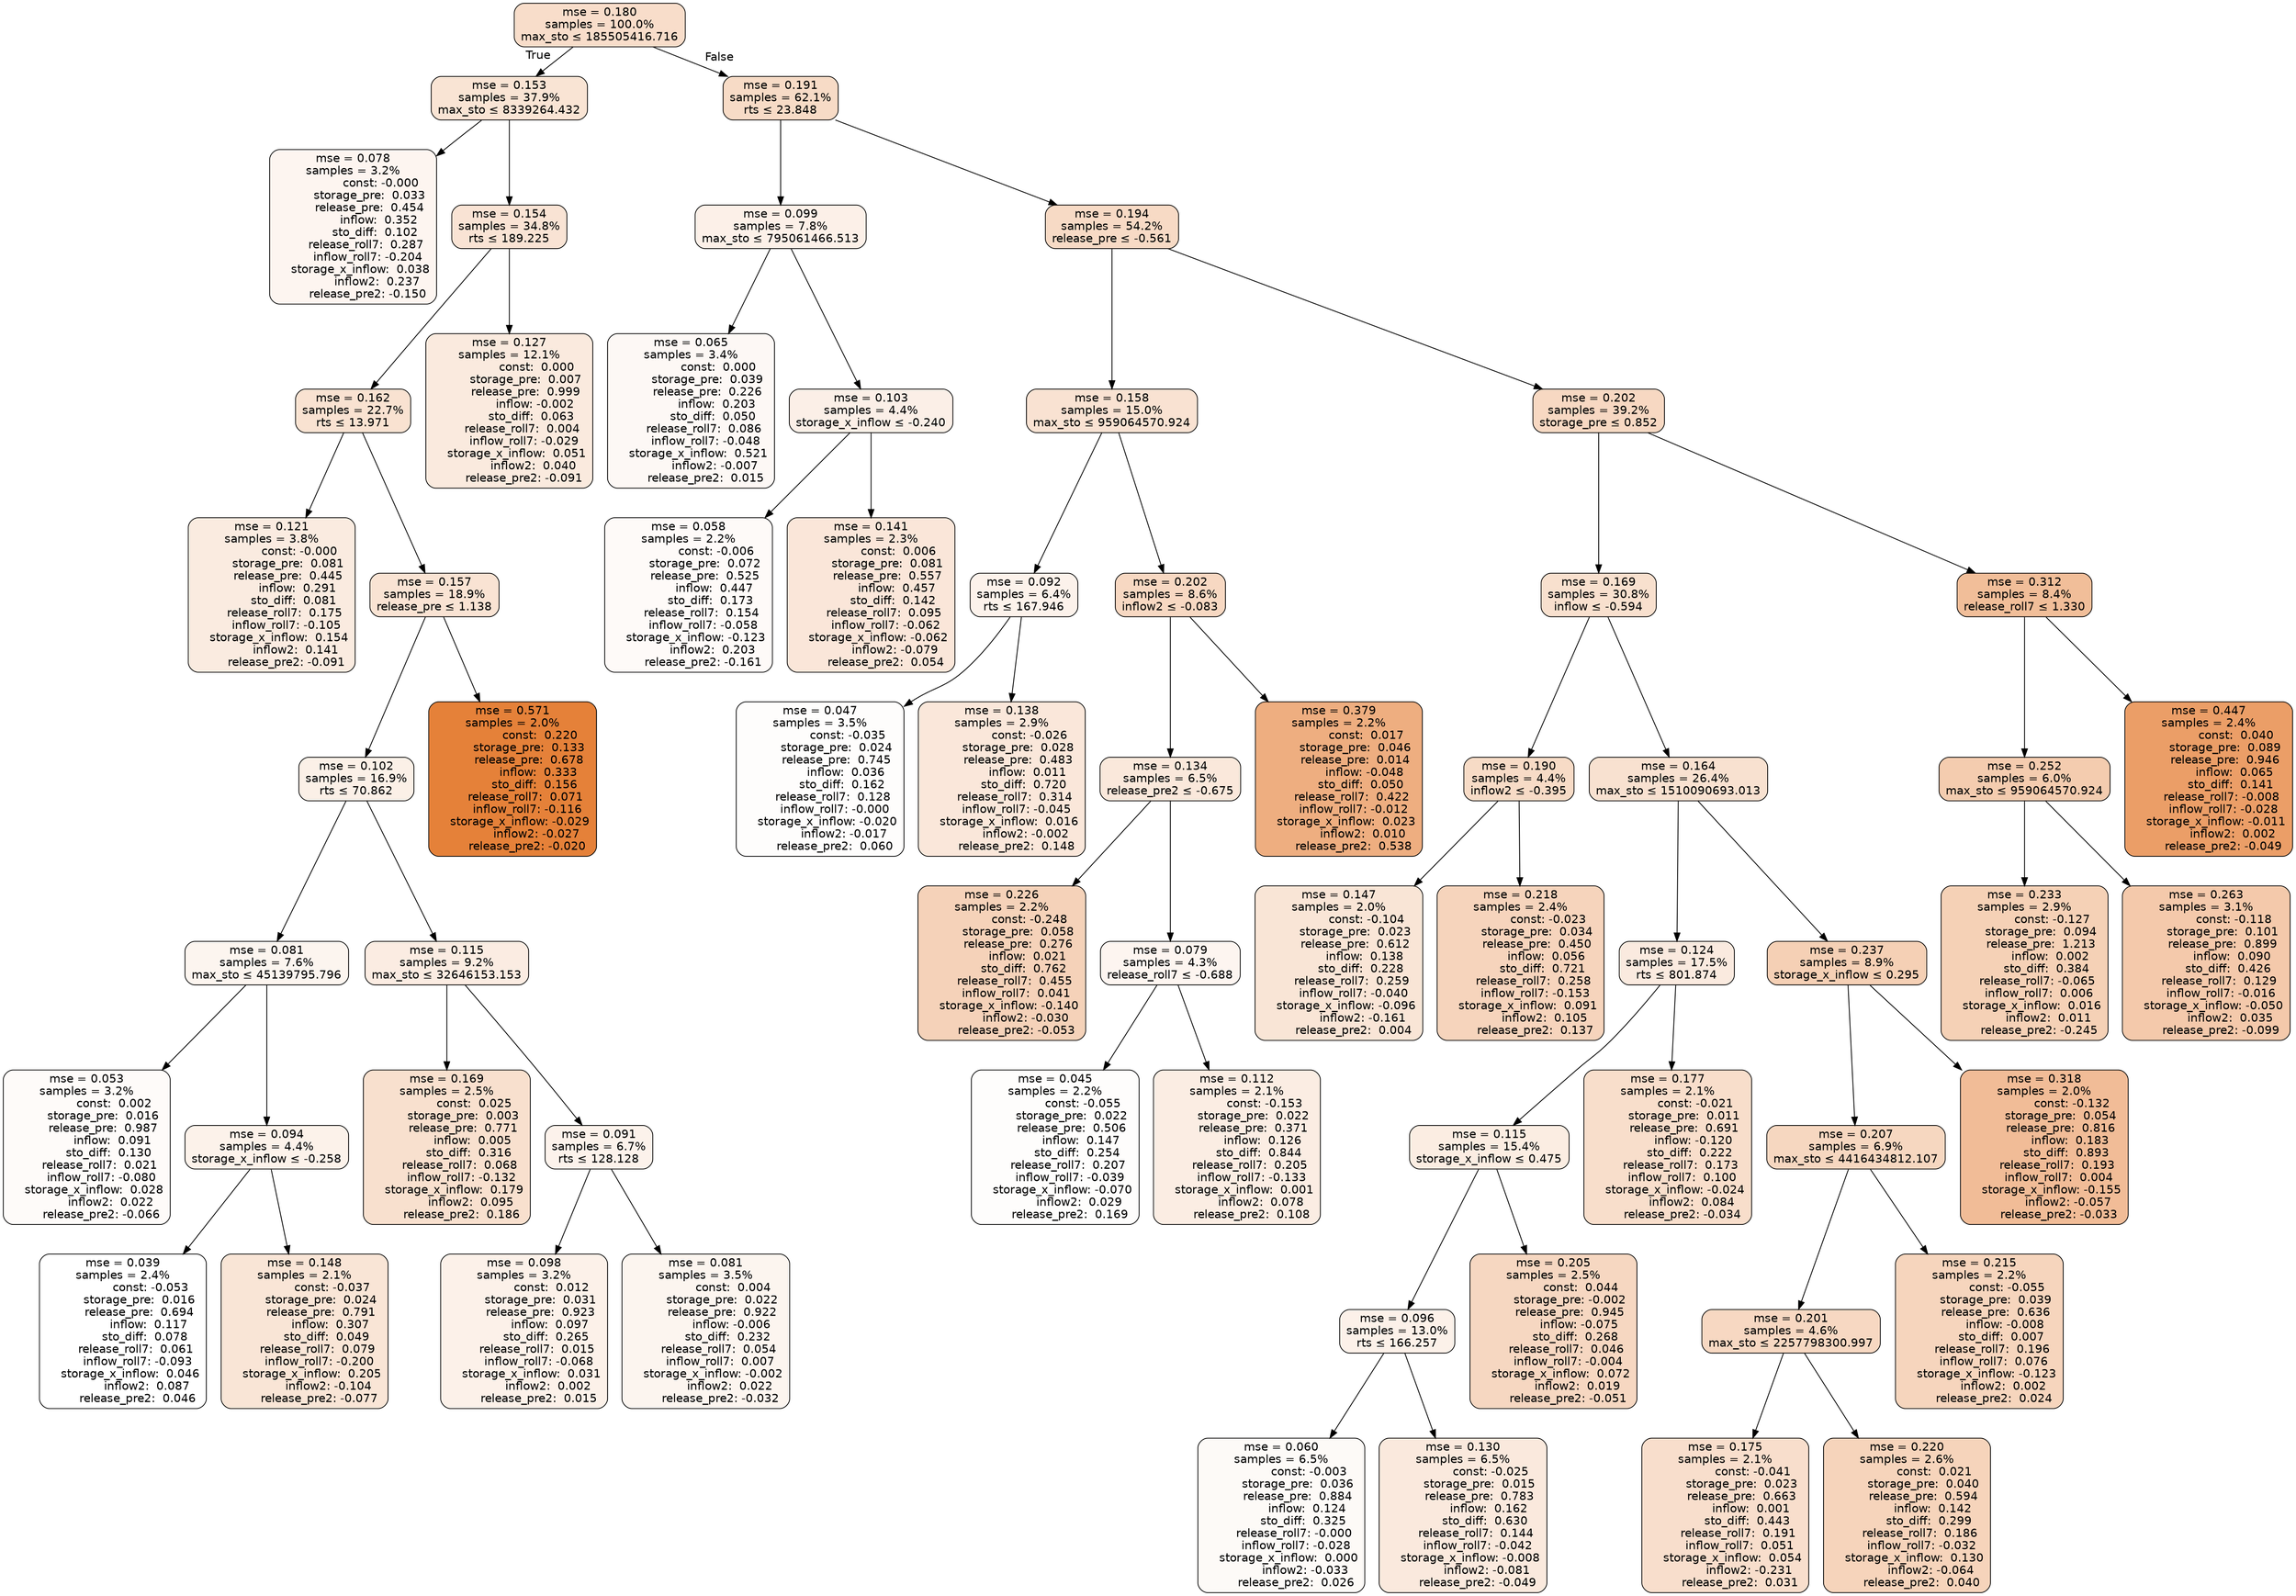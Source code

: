 digraph tree {
bgcolor="transparent"
node [shape=rectangle, style="filled, rounded", color="black", fontname=helvetica] ;
edge [fontname=helvetica] ;
	"0" [label="mse = 0.180
samples = 100.0%
max_sto &le; 185505416.716", fillcolor="#f8ddca"]
	"1" [label="mse = 0.153
samples = 37.9%
max_sto &le; 8339264.432", fillcolor="#f9e4d4"]
	"2" [label="mse = 0.078
samples = 3.2%
               const: -0.000
         storage_pre:  0.033
         release_pre:  0.454
              inflow:  0.352
            sto_diff:  0.102
       release_roll7:  0.287
        inflow_roll7: -0.204
    storage_x_inflow:  0.038
             inflow2:  0.237
        release_pre2: -0.150", fillcolor="#fdf5f0"]
	"3" [label="mse = 0.154
samples = 34.8%
rts &le; 189.225", fillcolor="#f9e3d4"]
	"4" [label="mse = 0.162
samples = 22.7%
rts &le; 13.971", fillcolor="#f9e2d1"]
	"5" [label="mse = 0.121
samples = 3.8%
               const: -0.000
         storage_pre:  0.081
         release_pre:  0.445
              inflow:  0.291
            sto_diff:  0.081
       release_roll7:  0.175
        inflow_roll7: -0.105
    storage_x_inflow:  0.154
             inflow2:  0.141
        release_pre2: -0.091", fillcolor="#faebe0"]
	"6" [label="mse = 0.157
samples = 18.9%
release_pre &le; 1.138", fillcolor="#f9e3d3"]
	"7" [label="mse = 0.102
samples = 16.9%
rts &le; 70.862", fillcolor="#fbf0e7"]
	"8" [label="mse = 0.081
samples = 7.6%
max_sto &le; 45139795.796", fillcolor="#fcf5ef"]
	"9" [label="mse = 0.053
samples = 3.2%
               const:  0.002
         storage_pre:  0.016
         release_pre:  0.987
              inflow:  0.091
            sto_diff:  0.130
       release_roll7:  0.021
        inflow_roll7: -0.080
    storage_x_inflow:  0.028
             inflow2:  0.022
        release_pre2: -0.066", fillcolor="#fefbf9"]
	"10" [label="mse = 0.094
samples = 4.4%
storage_x_inflow &le; -0.258", fillcolor="#fcf2ea"]
	"11" [label="mse = 0.039
samples = 2.4%
               const: -0.053
         storage_pre:  0.016
         release_pre:  0.694
              inflow:  0.117
            sto_diff:  0.078
       release_roll7:  0.061
        inflow_roll7: -0.093
    storage_x_inflow:  0.046
             inflow2:  0.087
        release_pre2:  0.046", fillcolor="#ffffff"]
	"12" [label="mse = 0.148
samples = 2.1%
               const: -0.037
         storage_pre:  0.024
         release_pre:  0.791
              inflow:  0.307
            sto_diff:  0.049
       release_roll7:  0.079
        inflow_roll7: -0.200
    storage_x_inflow:  0.205
             inflow2: -0.104
        release_pre2: -0.077", fillcolor="#f9e5d6"]
	"13" [label="mse = 0.115
samples = 9.2%
max_sto &le; 32646153.153", fillcolor="#fbece2"]
	"14" [label="mse = 0.169
samples = 2.5%
               const:  0.025
         storage_pre:  0.003
         release_pre:  0.771
              inflow:  0.005
            sto_diff:  0.316
       release_roll7:  0.068
        inflow_roll7: -0.132
    storage_x_inflow:  0.179
             inflow2:  0.095
        release_pre2:  0.186", fillcolor="#f8e0ce"]
	"15" [label="mse = 0.091
samples = 6.7%
rts &le; 128.128", fillcolor="#fcf2eb"]
	"16" [label="mse = 0.098
samples = 3.2%
               const:  0.012
         storage_pre:  0.031
         release_pre:  0.923
              inflow:  0.097
            sto_diff:  0.265
       release_roll7:  0.015
        inflow_roll7: -0.068
    storage_x_inflow:  0.031
             inflow2:  0.002
        release_pre2:  0.015", fillcolor="#fcf1e9"]
	"17" [label="mse = 0.081
samples = 3.5%
               const:  0.004
         storage_pre:  0.022
         release_pre:  0.922
              inflow: -0.006
            sto_diff:  0.232
       release_roll7:  0.054
        inflow_roll7:  0.007
    storage_x_inflow: -0.002
             inflow2:  0.022
        release_pre2: -0.032", fillcolor="#fcf5ef"]
	"18" [label="mse = 0.571
samples = 2.0%
               const:  0.220
         storage_pre:  0.133
         release_pre:  0.678
              inflow:  0.333
            sto_diff:  0.156
       release_roll7:  0.071
        inflow_roll7: -0.116
    storage_x_inflow: -0.029
             inflow2: -0.027
        release_pre2: -0.020", fillcolor="#e58139"]
	"19" [label="mse = 0.127
samples = 12.1%
               const:  0.000
         storage_pre:  0.007
         release_pre:  0.999
              inflow: -0.002
            sto_diff:  0.063
       release_roll7:  0.004
        inflow_roll7: -0.029
    storage_x_inflow:  0.051
             inflow2:  0.040
        release_pre2: -0.091", fillcolor="#faeade"]
	"20" [label="mse = 0.191
samples = 62.1%
rts &le; 23.848", fillcolor="#f7dbc6"]
	"21" [label="mse = 0.099
samples = 7.8%
max_sto &le; 795061466.513", fillcolor="#fcf0e8"]
	"22" [label="mse = 0.065
samples = 3.4%
               const:  0.000
         storage_pre:  0.039
         release_pre:  0.226
              inflow:  0.203
            sto_diff:  0.050
       release_roll7:  0.086
        inflow_roll7: -0.048
    storage_x_inflow:  0.521
             inflow2: -0.007
        release_pre2:  0.015", fillcolor="#fdf8f5"]
	"23" [label="mse = 0.103
samples = 4.4%
storage_x_inflow &le; -0.240", fillcolor="#fbefe7"]
	"24" [label="mse = 0.058
samples = 2.2%
               const: -0.006
         storage_pre:  0.072
         release_pre:  0.525
              inflow:  0.447
            sto_diff:  0.173
       release_roll7:  0.154
        inflow_roll7: -0.058
    storage_x_inflow: -0.123
             inflow2:  0.203
        release_pre2: -0.161", fillcolor="#fefaf8"]
	"25" [label="mse = 0.141
samples = 2.3%
               const:  0.006
         storage_pre:  0.081
         release_pre:  0.557
              inflow:  0.457
            sto_diff:  0.142
       release_roll7:  0.095
        inflow_roll7: -0.062
    storage_x_inflow: -0.062
             inflow2: -0.079
        release_pre2:  0.054", fillcolor="#fae6d9"]
	"26" [label="mse = 0.194
samples = 54.2%
release_pre &le; -0.561", fillcolor="#f7dac5"]
	"27" [label="mse = 0.158
samples = 15.0%
max_sto &le; 959064570.924", fillcolor="#f9e2d2"]
	"28" [label="mse = 0.092
samples = 6.4%
rts &le; 167.946", fillcolor="#fcf2eb"]
	"29" [label="mse = 0.047
samples = 3.5%
               const: -0.035
         storage_pre:  0.024
         release_pre:  0.745
              inflow:  0.036
            sto_diff:  0.162
       release_roll7:  0.128
        inflow_roll7: -0.000
    storage_x_inflow: -0.020
             inflow2: -0.017
        release_pre2:  0.060", fillcolor="#fefdfc"]
	"30" [label="mse = 0.138
samples = 2.9%
               const: -0.026
         storage_pre:  0.028
         release_pre:  0.483
              inflow:  0.011
            sto_diff:  0.720
       release_roll7:  0.314
        inflow_roll7: -0.045
    storage_x_inflow:  0.016
             inflow2: -0.002
        release_pre2:  0.148", fillcolor="#fae7da"]
	"31" [label="mse = 0.202
samples = 8.6%
inflow2 &le; -0.083", fillcolor="#f7d8c2"]
	"32" [label="mse = 0.134
samples = 6.5%
release_pre2 &le; -0.675", fillcolor="#fae8db"]
	"33" [label="mse = 0.226
samples = 2.2%
               const: -0.248
         storage_pre:  0.058
         release_pre:  0.276
              inflow:  0.021
            sto_diff:  0.762
       release_roll7:  0.455
        inflow_roll7:  0.041
    storage_x_inflow: -0.140
             inflow2: -0.030
        release_pre2: -0.053", fillcolor="#f5d2b9"]
	"34" [label="mse = 0.079
samples = 4.3%
release_roll7 &le; -0.688", fillcolor="#fdf5f0"]
	"35" [label="mse = 0.045
samples = 2.2%
               const: -0.055
         storage_pre:  0.022
         release_pre:  0.506
              inflow:  0.147
            sto_diff:  0.254
       release_roll7:  0.207
        inflow_roll7: -0.039
    storage_x_inflow: -0.070
             inflow2:  0.029
        release_pre2:  0.169", fillcolor="#fefdfc"]
	"36" [label="mse = 0.112
samples = 2.1%
               const: -0.153
         storage_pre:  0.022
         release_pre:  0.371
              inflow:  0.126
            sto_diff:  0.844
       release_roll7:  0.205
        inflow_roll7: -0.133
    storage_x_inflow:  0.001
             inflow2:  0.078
        release_pre2:  0.108", fillcolor="#fbede3"]
	"37" [label="mse = 0.379
samples = 2.2%
               const:  0.017
         storage_pre:  0.046
         release_pre:  0.014
              inflow: -0.048
            sto_diff:  0.050
       release_roll7:  0.422
        inflow_roll7: -0.012
    storage_x_inflow:  0.023
             inflow2:  0.010
        release_pre2:  0.538", fillcolor="#eeae80"]
	"38" [label="mse = 0.202
samples = 39.2%
storage_pre &le; 0.852", fillcolor="#f7d8c2"]
	"39" [label="mse = 0.169
samples = 30.8%
inflow &le; -0.594", fillcolor="#f8e0ce"]
	"40" [label="mse = 0.190
samples = 4.4%
inflow2 &le; -0.395", fillcolor="#f7dbc6"]
	"41" [label="mse = 0.147
samples = 2.0%
               const: -0.104
         storage_pre:  0.023
         release_pre:  0.612
              inflow:  0.138
            sto_diff:  0.228
       release_roll7:  0.259
        inflow_roll7: -0.040
    storage_x_inflow: -0.096
             inflow2: -0.161
        release_pre2:  0.004", fillcolor="#f9e5d6"]
	"42" [label="mse = 0.218
samples = 2.4%
               const: -0.023
         storage_pre:  0.034
         release_pre:  0.450
              inflow:  0.056
            sto_diff:  0.721
       release_roll7:  0.258
        inflow_roll7: -0.153
    storage_x_inflow:  0.091
             inflow2:  0.105
        release_pre2:  0.137", fillcolor="#f6d4bc"]
	"43" [label="mse = 0.164
samples = 26.4%
max_sto &le; 1510090693.013", fillcolor="#f8e1d0"]
	"44" [label="mse = 0.124
samples = 17.5%
rts &le; 801.874", fillcolor="#faeadf"]
	"45" [label="mse = 0.115
samples = 15.4%
storage_x_inflow &le; 0.475", fillcolor="#fbede2"]
	"46" [label="mse = 0.096
samples = 13.0%
rts &le; 166.257", fillcolor="#fcf1e9"]
	"47" [label="mse = 0.060
samples = 6.5%
               const: -0.003
         storage_pre:  0.036
         release_pre:  0.884
              inflow:  0.124
            sto_diff:  0.325
       release_roll7: -0.000
        inflow_roll7: -0.028
    storage_x_inflow:  0.000
             inflow2: -0.033
        release_pre2:  0.026", fillcolor="#fdfaf7"]
	"48" [label="mse = 0.130
samples = 6.5%
               const: -0.025
         storage_pre:  0.015
         release_pre:  0.783
              inflow:  0.162
            sto_diff:  0.630
       release_roll7:  0.144
        inflow_roll7: -0.042
    storage_x_inflow: -0.008
             inflow2: -0.081
        release_pre2: -0.049", fillcolor="#fae9dd"]
	"49" [label="mse = 0.205
samples = 2.5%
               const:  0.044
         storage_pre: -0.002
         release_pre:  0.945
              inflow: -0.075
            sto_diff:  0.268
       release_roll7:  0.046
        inflow_roll7: -0.004
    storage_x_inflow:  0.072
             inflow2:  0.019
        release_pre2: -0.051", fillcolor="#f6d7c1"]
	"50" [label="mse = 0.177
samples = 2.1%
               const: -0.021
         storage_pre:  0.011
         release_pre:  0.691
              inflow: -0.120
            sto_diff:  0.222
       release_roll7:  0.173
        inflow_roll7:  0.100
    storage_x_inflow: -0.024
             inflow2:  0.084
        release_pre2: -0.034", fillcolor="#f8decb"]
	"51" [label="mse = 0.237
samples = 8.9%
storage_x_inflow &le; 0.295", fillcolor="#f5d0b5"]
	"52" [label="mse = 0.207
samples = 6.9%
max_sto &le; 4416434812.107", fillcolor="#f6d7c0"]
	"53" [label="mse = 0.201
samples = 4.6%
max_sto &le; 2257798300.997", fillcolor="#f7d8c2"]
	"54" [label="mse = 0.175
samples = 2.1%
               const: -0.041
         storage_pre:  0.023
         release_pre:  0.663
              inflow:  0.001
            sto_diff:  0.443
       release_roll7:  0.191
        inflow_roll7:  0.051
    storage_x_inflow:  0.054
             inflow2: -0.231
        release_pre2:  0.031", fillcolor="#f8decc"]
	"55" [label="mse = 0.220
samples = 2.6%
               const:  0.021
         storage_pre:  0.040
         release_pre:  0.594
              inflow:  0.142
            sto_diff:  0.299
       release_roll7:  0.186
        inflow_roll7: -0.032
    storage_x_inflow:  0.130
             inflow2: -0.064
        release_pre2:  0.040", fillcolor="#f6d4bb"]
	"56" [label="mse = 0.215
samples = 2.2%
               const: -0.055
         storage_pre:  0.039
         release_pre:  0.636
              inflow: -0.008
            sto_diff:  0.007
       release_roll7:  0.196
        inflow_roll7:  0.076
    storage_x_inflow: -0.123
             inflow2:  0.002
        release_pre2:  0.024", fillcolor="#f6d5bd"]
	"57" [label="mse = 0.318
samples = 2.0%
               const: -0.132
         storage_pre:  0.054
         release_pre:  0.816
              inflow:  0.183
            sto_diff:  0.893
       release_roll7:  0.193
        inflow_roll7:  0.004
    storage_x_inflow: -0.155
             inflow2: -0.057
        release_pre2: -0.033", fillcolor="#f1bc97"]
	"58" [label="mse = 0.312
samples = 8.4%
release_roll7 &le; 1.330", fillcolor="#f1be99"]
	"59" [label="mse = 0.252
samples = 6.0%
max_sto &le; 959064570.924", fillcolor="#f4ccaf"]
	"60" [label="mse = 0.233
samples = 2.9%
               const: -0.127
         storage_pre:  0.094
         release_pre:  1.213
              inflow:  0.002
            sto_diff:  0.384
       release_roll7: -0.065
        inflow_roll7:  0.006
    storage_x_inflow:  0.016
             inflow2:  0.011
        release_pre2: -0.245", fillcolor="#f5d1b6"]
	"61" [label="mse = 0.263
samples = 3.1%
               const: -0.118
         storage_pre:  0.101
         release_pre:  0.899
              inflow:  0.090
            sto_diff:  0.426
       release_roll7:  0.129
        inflow_roll7: -0.016
    storage_x_inflow: -0.050
             inflow2:  0.035
        release_pre2: -0.099", fillcolor="#f4c9ab"]
	"62" [label="mse = 0.447
samples = 2.4%
               const:  0.040
         storage_pre:  0.089
         release_pre:  0.946
              inflow:  0.065
            sto_diff:  0.141
       release_roll7: -0.008
        inflow_roll7: -0.028
    storage_x_inflow: -0.011
             inflow2:  0.002
        release_pre2: -0.049", fillcolor="#eb9e67"]

	"0" -> "1" [labeldistance=2.5, labelangle=45, headlabel="True"]
	"1" -> "2"
	"1" -> "3"
	"3" -> "4"
	"4" -> "5"
	"4" -> "6"
	"6" -> "7"
	"7" -> "8"
	"8" -> "9"
	"8" -> "10"
	"10" -> "11"
	"10" -> "12"
	"7" -> "13"
	"13" -> "14"
	"13" -> "15"
	"15" -> "16"
	"15" -> "17"
	"6" -> "18"
	"3" -> "19"
	"0" -> "20" [labeldistance=2.5, labelangle=-45, headlabel="False"]
	"20" -> "21"
	"21" -> "22"
	"21" -> "23"
	"23" -> "24"
	"23" -> "25"
	"20" -> "26"
	"26" -> "27"
	"27" -> "28"
	"28" -> "29"
	"28" -> "30"
	"27" -> "31"
	"31" -> "32"
	"32" -> "33"
	"32" -> "34"
	"34" -> "35"
	"34" -> "36"
	"31" -> "37"
	"26" -> "38"
	"38" -> "39"
	"39" -> "40"
	"40" -> "41"
	"40" -> "42"
	"39" -> "43"
	"43" -> "44"
	"44" -> "45"
	"45" -> "46"
	"46" -> "47"
	"46" -> "48"
	"45" -> "49"
	"44" -> "50"
	"43" -> "51"
	"51" -> "52"
	"52" -> "53"
	"53" -> "54"
	"53" -> "55"
	"52" -> "56"
	"51" -> "57"
	"38" -> "58"
	"58" -> "59"
	"59" -> "60"
	"59" -> "61"
	"58" -> "62"
}
